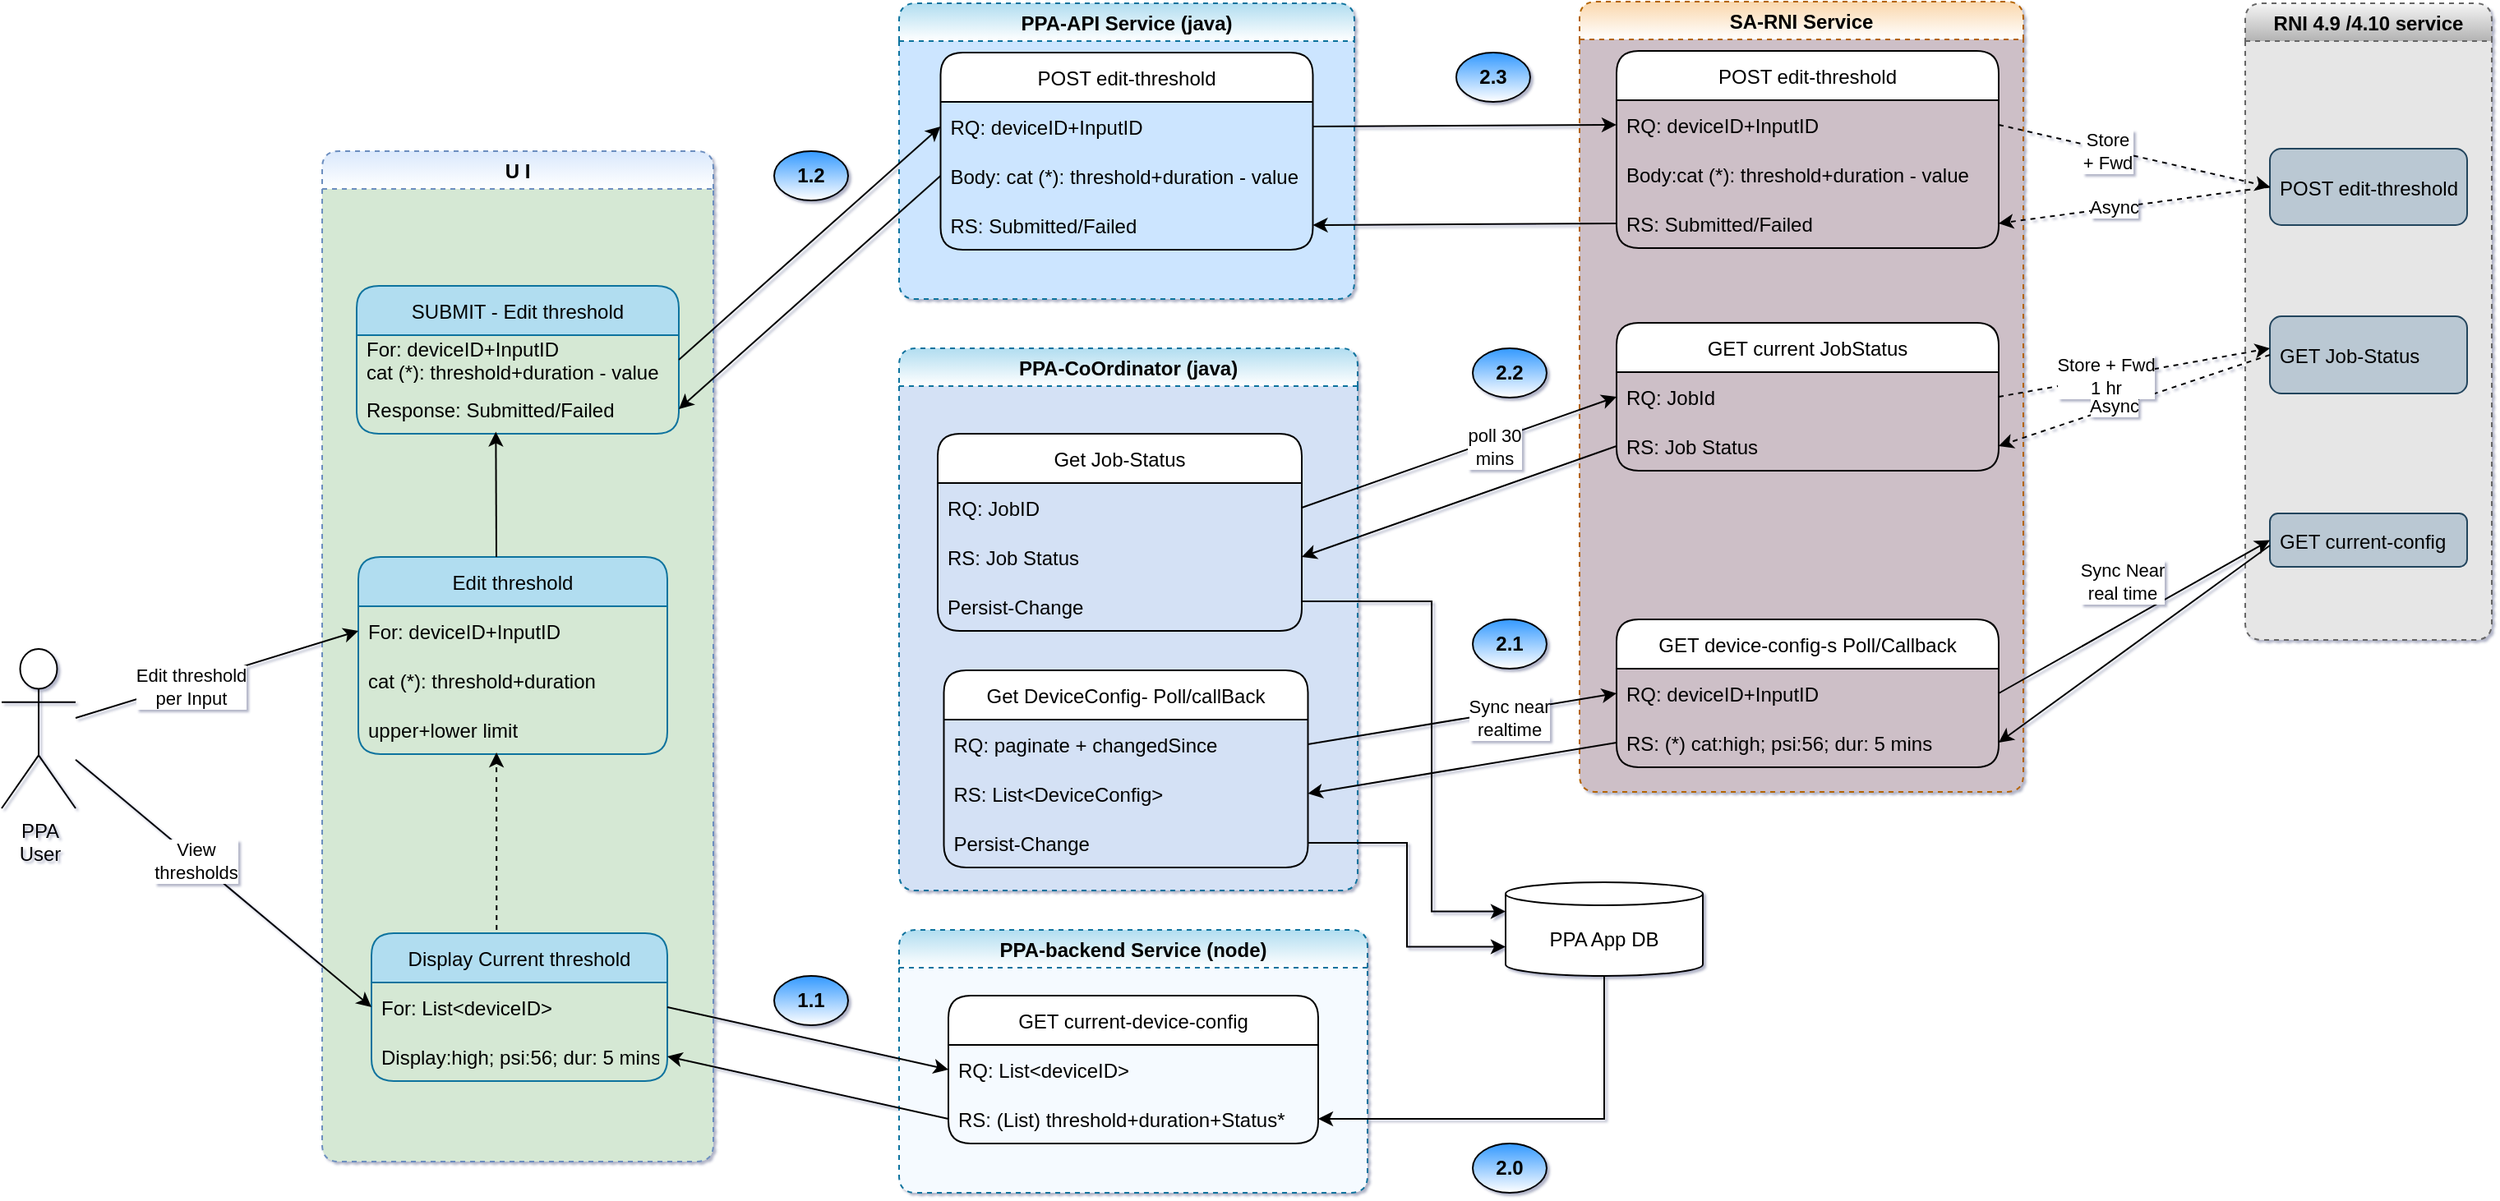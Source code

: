 <mxfile version="17.4.0" type="github">
  <diagram id="UW2Let9FedXbePVIwO7e" name="Page-1">
    <mxGraphModel dx="2307" dy="1293" grid="1" gridSize="15" guides="1" tooltips="1" connect="1" arrows="1" fold="1" page="1" pageScale="1" pageWidth="850" pageHeight="1100" math="0" shadow="1">
      <root>
        <mxCell id="0" />
        <mxCell id="1" parent="0" />
        <mxCell id="GJOkn2DgcXXOF6PlL42Y-4" value="RNI 4.9 /4.10 service" style="swimlane;rounded=1;dashed=1;fillColor=#f5f5f5;gradientColor=#b3b3b3;strokeColor=#666666;swimlaneFillColor=#E6E6E6;" parent="1" vertex="1">
          <mxGeometry x="1395" y="60" width="150" height="387.5" as="geometry" />
        </mxCell>
        <mxCell id="GJOkn2DgcXXOF6PlL42Y-71" value="POST edit-threshold" style="text;strokeColor=#23445d;fillColor=#bac8d3;align=left;verticalAlign=middle;spacingLeft=4;spacingRight=4;overflow=hidden;points=[[0,0.5],[1,0.5]];portConstraint=eastwest;rotatable=0;rounded=1;" parent="GJOkn2DgcXXOF6PlL42Y-4" vertex="1">
          <mxGeometry x="15" y="88.5" width="120" height="46.5" as="geometry" />
        </mxCell>
        <mxCell id="GJOkn2DgcXXOF6PlL42Y-3" value="SA-RNI Service" style="swimlane;rounded=1;dashed=1;fillColor=#fad7ac;strokeColor=#b46504;swimlaneFillColor=#CDBFC7;gradientColor=#ffffff;" parent="1" vertex="1">
          <mxGeometry x="990" y="59" width="270" height="481" as="geometry" />
        </mxCell>
        <mxCell id="GJOkn2DgcXXOF6PlL42Y-16" value="GET device-config-s Poll/Callback" style="swimlane;fontStyle=0;childLayout=stackLayout;horizontal=1;startSize=30;horizontalStack=0;resizeParent=1;resizeParentMax=0;resizeLast=0;collapsible=1;marginBottom=0;rounded=1;" parent="GJOkn2DgcXXOF6PlL42Y-3" vertex="1">
          <mxGeometry x="22.5" y="376" width="232.5" height="90" as="geometry" />
        </mxCell>
        <mxCell id="GJOkn2DgcXXOF6PlL42Y-17" value="RQ: deviceID+InputID" style="text;strokeColor=none;fillColor=none;align=left;verticalAlign=middle;spacingLeft=4;spacingRight=4;overflow=hidden;points=[[0,0.5],[1,0.5]];portConstraint=eastwest;rotatable=0;rounded=1;" parent="GJOkn2DgcXXOF6PlL42Y-16" vertex="1">
          <mxGeometry y="30" width="232.5" height="30" as="geometry" />
        </mxCell>
        <mxCell id="GJOkn2DgcXXOF6PlL42Y-18" value="RS: (*) cat:high; psi:56; dur: 5 mins" style="text;strokeColor=none;fillColor=none;align=left;verticalAlign=middle;spacingLeft=4;spacingRight=4;overflow=hidden;points=[[0,0.5],[1,0.5]];portConstraint=eastwest;rotatable=0;rounded=1;" parent="GJOkn2DgcXXOF6PlL42Y-16" vertex="1">
          <mxGeometry y="60" width="232.5" height="30" as="geometry" />
        </mxCell>
        <mxCell id="GJOkn2DgcXXOF6PlL42Y-19" value="GET current-config" style="text;strokeColor=#23445d;fillColor=#bac8d3;align=left;verticalAlign=middle;spacingLeft=4;spacingRight=4;overflow=hidden;points=[[0,0.5],[1,0.5]];portConstraint=eastwest;rotatable=0;rounded=1;" parent="GJOkn2DgcXXOF6PlL42Y-3" vertex="1">
          <mxGeometry x="420" y="311.5" width="120" height="32.5" as="geometry" />
        </mxCell>
        <mxCell id="GJOkn2DgcXXOF6PlL42Y-67" value="POST edit-threshold" style="swimlane;fontStyle=0;childLayout=stackLayout;horizontal=1;startSize=30;horizontalStack=0;resizeParent=1;resizeParentMax=0;resizeLast=0;collapsible=1;marginBottom=0;rounded=1;" parent="GJOkn2DgcXXOF6PlL42Y-3" vertex="1">
          <mxGeometry x="22.5" y="29.96" width="232.5" height="120" as="geometry" />
        </mxCell>
        <mxCell id="GJOkn2DgcXXOF6PlL42Y-68" value="RQ: deviceID+InputID" style="text;strokeColor=none;fillColor=none;align=left;verticalAlign=middle;spacingLeft=4;spacingRight=4;overflow=hidden;points=[[0,0.5],[1,0.5]];portConstraint=eastwest;rotatable=0;rounded=1;" parent="GJOkn2DgcXXOF6PlL42Y-67" vertex="1">
          <mxGeometry y="30" width="232.5" height="30" as="geometry" />
        </mxCell>
        <mxCell id="GJOkn2DgcXXOF6PlL42Y-69" value="Body:cat (*): threshold+duration - value" style="text;strokeColor=none;fillColor=none;align=left;verticalAlign=middle;spacingLeft=4;spacingRight=4;overflow=hidden;points=[[0,0.5],[1,0.5]];portConstraint=eastwest;rotatable=0;rounded=1;" parent="GJOkn2DgcXXOF6PlL42Y-67" vertex="1">
          <mxGeometry y="60" width="232.5" height="30" as="geometry" />
        </mxCell>
        <mxCell id="GJOkn2DgcXXOF6PlL42Y-70" value="RS: Submitted/Failed" style="text;strokeColor=none;fillColor=none;align=left;verticalAlign=middle;spacingLeft=4;spacingRight=4;overflow=hidden;points=[[0,0.5],[1,0.5]];portConstraint=eastwest;rotatable=0;rounded=1;" parent="GJOkn2DgcXXOF6PlL42Y-67" vertex="1">
          <mxGeometry y="90" width="232.5" height="30" as="geometry" />
        </mxCell>
        <mxCell id="GJOkn2DgcXXOF6PlL42Y-47" value="GET Job-Status" style="text;strokeColor=#23445d;fillColor=#bac8d3;align=left;verticalAlign=middle;spacingLeft=4;spacingRight=4;overflow=hidden;points=[[0,0.5],[1,0.5]];portConstraint=eastwest;rotatable=0;rounded=1;" parent="GJOkn2DgcXXOF6PlL42Y-3" vertex="1">
          <mxGeometry x="420" y="191.5" width="120" height="47" as="geometry" />
        </mxCell>
        <mxCell id="GJOkn2DgcXXOF6PlL42Y-41" value="GET current JobStatus" style="swimlane;fontStyle=0;childLayout=stackLayout;horizontal=1;startSize=30;horizontalStack=0;resizeParent=1;resizeParentMax=0;resizeLast=0;collapsible=1;marginBottom=0;rounded=1;" parent="GJOkn2DgcXXOF6PlL42Y-3" vertex="1">
          <mxGeometry x="22.5" y="195.5" width="232.5" height="90" as="geometry" />
        </mxCell>
        <mxCell id="GJOkn2DgcXXOF6PlL42Y-42" value="RQ: JobId" style="text;strokeColor=none;fillColor=none;align=left;verticalAlign=middle;spacingLeft=4;spacingRight=4;overflow=hidden;points=[[0,0.5],[1,0.5]];portConstraint=eastwest;rotatable=0;rounded=1;" parent="GJOkn2DgcXXOF6PlL42Y-41" vertex="1">
          <mxGeometry y="30" width="232.5" height="30" as="geometry" />
        </mxCell>
        <mxCell id="GJOkn2DgcXXOF6PlL42Y-43" value="RS: Job Status" style="text;strokeColor=none;fillColor=none;align=left;verticalAlign=middle;spacingLeft=4;spacingRight=4;overflow=hidden;points=[[0,0.5],[1,0.5]];portConstraint=eastwest;rotatable=0;rounded=1;" parent="GJOkn2DgcXXOF6PlL42Y-41" vertex="1">
          <mxGeometry y="60" width="232.5" height="30" as="geometry" />
        </mxCell>
        <mxCell id="E4ttcaTwwPtTvKQK7SmM-26" value="" style="endArrow=classic;html=1;rounded=0;dashed=1;entryX=1;entryY=0.5;entryDx=0;entryDy=0;exitX=0;exitY=0.5;exitDx=0;exitDy=0;" edge="1" parent="GJOkn2DgcXXOF6PlL42Y-3" source="GJOkn2DgcXXOF6PlL42Y-47" target="GJOkn2DgcXXOF6PlL42Y-43">
          <mxGeometry width="50" height="50" relative="1" as="geometry">
            <mxPoint x="395" y="230.14" as="sourcePoint" />
            <mxPoint x="271" y="250.85" as="targetPoint" />
          </mxGeometry>
        </mxCell>
        <mxCell id="E4ttcaTwwPtTvKQK7SmM-27" value="Async" style="edgeLabel;html=1;align=center;verticalAlign=middle;resizable=0;points=[];" vertex="1" connectable="0" parent="E4ttcaTwwPtTvKQK7SmM-26">
          <mxGeometry x="0.15" y="-1" relative="1" as="geometry">
            <mxPoint as="offset" />
          </mxGeometry>
        </mxCell>
        <mxCell id="E4ttcaTwwPtTvKQK7SmM-29" value="" style="endArrow=classic;html=1;rounded=0;entryX=0;entryY=0.5;entryDx=0;entryDy=0;exitX=1;exitY=0.5;exitDx=0;exitDy=0;" edge="1" parent="GJOkn2DgcXXOF6PlL42Y-3" source="GJOkn2DgcXXOF6PlL42Y-17" target="GJOkn2DgcXXOF6PlL42Y-19">
          <mxGeometry width="50" height="50" relative="1" as="geometry">
            <mxPoint x="-154" y="323" as="sourcePoint" />
            <mxPoint x="37.5" y="225" as="targetPoint" />
          </mxGeometry>
        </mxCell>
        <mxCell id="E4ttcaTwwPtTvKQK7SmM-30" value="Sync Near &lt;br&gt;real time" style="edgeLabel;html=1;align=center;verticalAlign=middle;resizable=0;points=[];" vertex="1" connectable="0" parent="E4ttcaTwwPtTvKQK7SmM-29">
          <mxGeometry x="0.019" relative="1" as="geometry">
            <mxPoint x="-9" y="-21" as="offset" />
          </mxGeometry>
        </mxCell>
        <mxCell id="NkGoriXdBeGFRCCLlbzc-29" value="PPA-backend Service (node)" style="swimlane;rounded=1;dashed=1;fillColor=#b1ddf0;strokeColor=#10739e;swimlaneFillColor=#F5FAFF;gradientColor=#ffffff;" parent="1" vertex="1">
          <mxGeometry x="576" y="624" width="285" height="160" as="geometry" />
        </mxCell>
        <mxCell id="NkGoriXdBeGFRCCLlbzc-30" value="GET current-device-config" style="swimlane;fontStyle=0;childLayout=stackLayout;horizontal=1;startSize=30;horizontalStack=0;resizeParent=1;resizeParentMax=0;resizeLast=0;collapsible=1;marginBottom=0;rounded=1;" parent="NkGoriXdBeGFRCCLlbzc-29" vertex="1">
          <mxGeometry x="30" y="40" width="225" height="90" as="geometry" />
        </mxCell>
        <mxCell id="NkGoriXdBeGFRCCLlbzc-31" value="RQ: List&lt;deviceID&gt;" style="text;strokeColor=none;fillColor=none;align=left;verticalAlign=middle;spacingLeft=4;spacingRight=4;overflow=hidden;points=[[0,0.5],[1,0.5]];portConstraint=eastwest;rotatable=0;rounded=1;" parent="NkGoriXdBeGFRCCLlbzc-30" vertex="1">
          <mxGeometry y="30" width="225" height="30" as="geometry" />
        </mxCell>
        <mxCell id="NkGoriXdBeGFRCCLlbzc-32" value="RS: (List) threshold+duration+Status*" style="text;strokeColor=none;fillColor=none;align=left;verticalAlign=middle;spacingLeft=4;spacingRight=4;overflow=hidden;points=[[0,0.5],[1,0.5]];portConstraint=eastwest;rotatable=0;rounded=1;" parent="NkGoriXdBeGFRCCLlbzc-30" vertex="1">
          <mxGeometry y="60" width="225" height="30" as="geometry" />
        </mxCell>
        <mxCell id="GJOkn2DgcXXOF6PlL42Y-2" value="PPA-API Service (java)" style="swimlane;rounded=1;dashed=1;fillColor=#b1ddf0;strokeColor=#10739e;swimlaneFillColor=#CCE5FF;gradientColor=#ffffff;" parent="1" vertex="1">
          <mxGeometry x="576" y="60" width="277" height="180" as="geometry" />
        </mxCell>
        <mxCell id="GJOkn2DgcXXOF6PlL42Y-61" value="POST edit-threshold" style="swimlane;fontStyle=0;childLayout=stackLayout;horizontal=1;startSize=30;horizontalStack=0;resizeParent=1;resizeParentMax=0;resizeLast=0;collapsible=1;marginBottom=0;rounded=1;" parent="GJOkn2DgcXXOF6PlL42Y-2" vertex="1">
          <mxGeometry x="25.25" y="30.0" width="226.5" height="120" as="geometry" />
        </mxCell>
        <mxCell id="GJOkn2DgcXXOF6PlL42Y-62" value="RQ: deviceID+InputID" style="text;strokeColor=none;fillColor=none;align=left;verticalAlign=middle;spacingLeft=4;spacingRight=4;overflow=hidden;points=[[0,0.5],[1,0.5]];portConstraint=eastwest;rotatable=0;rounded=1;" parent="GJOkn2DgcXXOF6PlL42Y-61" vertex="1">
          <mxGeometry y="30" width="226.5" height="30" as="geometry" />
        </mxCell>
        <mxCell id="GJOkn2DgcXXOF6PlL42Y-63" value="Body: cat (*): threshold+duration - value" style="text;strokeColor=none;fillColor=none;align=left;verticalAlign=middle;spacingLeft=4;spacingRight=4;overflow=hidden;points=[[0,0.5],[1,0.5]];portConstraint=eastwest;rotatable=0;rounded=1;" parent="GJOkn2DgcXXOF6PlL42Y-61" vertex="1">
          <mxGeometry y="60" width="226.5" height="30" as="geometry" />
        </mxCell>
        <mxCell id="GJOkn2DgcXXOF6PlL42Y-66" value="RS: Submitted/Failed" style="text;strokeColor=none;fillColor=none;align=left;verticalAlign=middle;spacingLeft=4;spacingRight=4;overflow=hidden;points=[[0,0.5],[1,0.5]];portConstraint=eastwest;rotatable=0;rounded=1;" parent="GJOkn2DgcXXOF6PlL42Y-61" vertex="1">
          <mxGeometry y="90" width="226.5" height="30" as="geometry" />
        </mxCell>
        <mxCell id="NkGoriXdBeGFRCCLlbzc-5" value="PPA-CoOrdinator (java)" style="swimlane;rounded=1;dashed=1;fillColor=#b1ddf0;strokeColor=#10739e;swimlaneFillColor=#D4E1F5;gradientColor=#ffffff;" parent="1" vertex="1">
          <mxGeometry x="576" y="270" width="279" height="330" as="geometry" />
        </mxCell>
        <mxCell id="GJOkn2DgcXXOF6PlL42Y-6" value="Get Job-Status" style="swimlane;fontStyle=0;childLayout=stackLayout;horizontal=1;startSize=30;horizontalStack=0;resizeParent=1;resizeParentMax=0;resizeLast=0;collapsible=1;marginBottom=0;rounded=1;" parent="NkGoriXdBeGFRCCLlbzc-5" vertex="1">
          <mxGeometry x="23.5" y="52" width="221.5" height="120" as="geometry" />
        </mxCell>
        <mxCell id="GJOkn2DgcXXOF6PlL42Y-7" value="RQ: JobID" style="text;strokeColor=none;fillColor=none;align=left;verticalAlign=middle;spacingLeft=4;spacingRight=4;overflow=hidden;points=[[0,0.5],[1,0.5]];portConstraint=eastwest;rotatable=0;rounded=1;" parent="GJOkn2DgcXXOF6PlL42Y-6" vertex="1">
          <mxGeometry y="30" width="221.5" height="30" as="geometry" />
        </mxCell>
        <mxCell id="GJOkn2DgcXXOF6PlL42Y-8" value="RS: Job Status" style="text;strokeColor=none;fillColor=none;align=left;verticalAlign=middle;spacingLeft=4;spacingRight=4;overflow=hidden;points=[[0,0.5],[1,0.5]];portConstraint=eastwest;rotatable=0;rounded=1;" parent="GJOkn2DgcXXOF6PlL42Y-6" vertex="1">
          <mxGeometry y="60" width="221.5" height="30" as="geometry" />
        </mxCell>
        <mxCell id="NkGoriXdBeGFRCCLlbzc-47" value="Persist-Change" style="text;strokeColor=none;fillColor=none;align=left;verticalAlign=middle;spacingLeft=4;spacingRight=4;overflow=hidden;points=[[0,0.5],[1,0.5]];portConstraint=eastwest;rotatable=0;rounded=1;" parent="GJOkn2DgcXXOF6PlL42Y-6" vertex="1">
          <mxGeometry y="90" width="221.5" height="30" as="geometry" />
        </mxCell>
        <mxCell id="E4ttcaTwwPtTvKQK7SmM-1" value="Get DeviceConfig- Poll/callBack" style="swimlane;fontStyle=0;childLayout=stackLayout;horizontal=1;startSize=30;horizontalStack=0;resizeParent=1;resizeParentMax=0;resizeLast=0;collapsible=1;marginBottom=0;rounded=1;" vertex="1" parent="NkGoriXdBeGFRCCLlbzc-5">
          <mxGeometry x="27.25" y="196" width="221.5" height="120" as="geometry" />
        </mxCell>
        <mxCell id="E4ttcaTwwPtTvKQK7SmM-2" value="RQ: paginate + changedSince" style="text;strokeColor=none;fillColor=none;align=left;verticalAlign=middle;spacingLeft=4;spacingRight=4;overflow=hidden;points=[[0,0.5],[1,0.5]];portConstraint=eastwest;rotatable=0;rounded=1;" vertex="1" parent="E4ttcaTwwPtTvKQK7SmM-1">
          <mxGeometry y="30" width="221.5" height="30" as="geometry" />
        </mxCell>
        <mxCell id="E4ttcaTwwPtTvKQK7SmM-3" value="RS: List&lt;DeviceConfig&gt;" style="text;strokeColor=none;fillColor=none;align=left;verticalAlign=middle;spacingLeft=4;spacingRight=4;overflow=hidden;points=[[0,0.5],[1,0.5]];portConstraint=eastwest;rotatable=0;rounded=1;" vertex="1" parent="E4ttcaTwwPtTvKQK7SmM-1">
          <mxGeometry y="60" width="221.5" height="30" as="geometry" />
        </mxCell>
        <mxCell id="E4ttcaTwwPtTvKQK7SmM-4" value="Persist-Change" style="text;strokeColor=none;fillColor=none;align=left;verticalAlign=middle;spacingLeft=4;spacingRight=4;overflow=hidden;points=[[0,0.5],[1,0.5]];portConstraint=eastwest;rotatable=0;rounded=1;" vertex="1" parent="E4ttcaTwwPtTvKQK7SmM-1">
          <mxGeometry y="90" width="221.5" height="30" as="geometry" />
        </mxCell>
        <mxCell id="GJOkn2DgcXXOF6PlL42Y-1" value="U I" style="swimlane;rounded=1;dashed=1;fillColor=#dae8fc;strokeColor=#6c8ebf;gradientColor=#ffffff;swimlaneFillColor=#D5E8D4;" parent="1" vertex="1">
          <mxGeometry x="225" y="150" width="238" height="615" as="geometry" />
        </mxCell>
        <mxCell id="GJOkn2DgcXXOF6PlL42Y-30" value="Edit threshold" style="swimlane;fontStyle=0;childLayout=stackLayout;horizontal=1;startSize=30;horizontalStack=0;resizeParent=1;resizeParentMax=0;resizeLast=0;collapsible=1;marginBottom=0;rounded=1;labelBackgroundColor=none;fillColor=#b1ddf0;strokeColor=#10739e;" parent="GJOkn2DgcXXOF6PlL42Y-1" vertex="1">
          <mxGeometry x="22" y="247" width="188" height="120" as="geometry" />
        </mxCell>
        <mxCell id="GJOkn2DgcXXOF6PlL42Y-31" value="For: deviceID+InputID" style="text;strokeColor=none;fillColor=none;align=left;verticalAlign=middle;spacingLeft=4;spacingRight=4;overflow=hidden;points=[[0,0.5],[1,0.5]];portConstraint=eastwest;rotatable=0;rounded=1;" parent="GJOkn2DgcXXOF6PlL42Y-30" vertex="1">
          <mxGeometry y="30" width="188" height="30" as="geometry" />
        </mxCell>
        <mxCell id="GJOkn2DgcXXOF6PlL42Y-32" value="cat (*): threshold+duration " style="text;strokeColor=none;fillColor=none;align=left;verticalAlign=middle;spacingLeft=4;spacingRight=4;overflow=hidden;points=[[0,0.5],[1,0.5]];portConstraint=eastwest;rotatable=0;rounded=1;" parent="GJOkn2DgcXXOF6PlL42Y-30" vertex="1">
          <mxGeometry y="60" width="188" height="30" as="geometry" />
        </mxCell>
        <mxCell id="aSXss6iqSQP3orXnk--K-1" value="upper+lower limit" style="text;strokeColor=none;fillColor=none;align=left;verticalAlign=middle;spacingLeft=4;spacingRight=4;overflow=hidden;points=[[0,0.5],[1,0.5]];portConstraint=eastwest;rotatable=0;rounded=1;" parent="GJOkn2DgcXXOF6PlL42Y-30" vertex="1">
          <mxGeometry y="90" width="188" height="30" as="geometry" />
        </mxCell>
        <mxCell id="GJOkn2DgcXXOF6PlL42Y-54" value="SUBMIT - Edit threshold" style="swimlane;fontStyle=0;childLayout=stackLayout;horizontal=1;startSize=30;horizontalStack=0;resizeParent=1;resizeParentMax=0;resizeLast=0;collapsible=1;marginBottom=0;rounded=1;labelBackgroundColor=none;fillColor=#b1ddf0;strokeColor=#10739e;" parent="GJOkn2DgcXXOF6PlL42Y-1" vertex="1">
          <mxGeometry x="21" y="82" width="196" height="90" as="geometry" />
        </mxCell>
        <mxCell id="GJOkn2DgcXXOF6PlL42Y-55" value="For: deviceID+InputID&#xa;cat (*): threshold+duration - value" style="text;strokeColor=none;fillColor=none;align=left;verticalAlign=middle;spacingLeft=4;spacingRight=4;overflow=hidden;points=[[0,0.5],[1,0.5]];portConstraint=eastwest;rotatable=0;rounded=1;" parent="GJOkn2DgcXXOF6PlL42Y-54" vertex="1">
          <mxGeometry y="30" width="196" height="30" as="geometry" />
        </mxCell>
        <mxCell id="GJOkn2DgcXXOF6PlL42Y-56" value="Response: Submitted/Failed" style="text;strokeColor=none;fillColor=none;align=left;verticalAlign=middle;spacingLeft=4;spacingRight=4;overflow=hidden;points=[[0,0.5],[1,0.5]];portConstraint=eastwest;rotatable=0;rounded=1;" parent="GJOkn2DgcXXOF6PlL42Y-54" vertex="1">
          <mxGeometry y="60" width="196" height="30" as="geometry" />
        </mxCell>
        <mxCell id="GJOkn2DgcXXOF6PlL42Y-58" value="" style="endArrow=classic;html=1;rounded=0;entryX=0.483;entryY=0.96;entryDx=0;entryDy=0;entryPerimeter=0;exitX=0.5;exitY=0;exitDx=0;exitDy=0;" parent="GJOkn2DgcXXOF6PlL42Y-1" edge="1">
          <mxGeometry width="50" height="50" relative="1" as="geometry">
            <mxPoint x="106" y="247" as="sourcePoint" />
            <mxPoint x="105.668" y="170.8" as="targetPoint" />
          </mxGeometry>
        </mxCell>
        <mxCell id="E4ttcaTwwPtTvKQK7SmM-6" value="" style="endArrow=classic;html=1;rounded=0;exitX=0.423;exitY=-0.022;exitDx=0;exitDy=0;exitPerimeter=0;dashed=1;entryX=0.447;entryY=0.967;entryDx=0;entryDy=0;entryPerimeter=0;" edge="1" parent="GJOkn2DgcXXOF6PlL42Y-1" source="GJOkn2DgcXXOF6PlL42Y-12" target="aSXss6iqSQP3orXnk--K-1">
          <mxGeometry width="50" height="50" relative="1" as="geometry">
            <mxPoint x="120" y="322" as="sourcePoint" />
            <mxPoint x="105" y="247" as="targetPoint" />
          </mxGeometry>
        </mxCell>
        <mxCell id="GJOkn2DgcXXOF6PlL42Y-12" value="Display Current threshold" style="swimlane;fontStyle=0;childLayout=stackLayout;horizontal=1;startSize=30;horizontalStack=0;resizeParent=1;resizeParentMax=0;resizeLast=0;collapsible=1;marginBottom=0;rounded=1;labelBackgroundColor=none;fillColor=#b1ddf0;strokeColor=#10739e;" parent="GJOkn2DgcXXOF6PlL42Y-1" vertex="1">
          <mxGeometry x="30" y="476" width="180" height="90" as="geometry" />
        </mxCell>
        <mxCell id="GJOkn2DgcXXOF6PlL42Y-13" value="For: List&lt;deviceID&gt;" style="text;strokeColor=none;fillColor=none;align=left;verticalAlign=middle;spacingLeft=4;spacingRight=4;overflow=hidden;points=[[0,0.5],[1,0.5]];portConstraint=eastwest;rotatable=0;rounded=1;" parent="GJOkn2DgcXXOF6PlL42Y-12" vertex="1">
          <mxGeometry y="30" width="180" height="30" as="geometry" />
        </mxCell>
        <mxCell id="GJOkn2DgcXXOF6PlL42Y-14" value="Display:high; psi:56; dur: 5 mins" style="text;strokeColor=none;fillColor=none;align=left;verticalAlign=middle;spacingLeft=4;spacingRight=4;overflow=hidden;points=[[0,0.5],[1,0.5]];portConstraint=eastwest;rotatable=0;rounded=1;" parent="GJOkn2DgcXXOF6PlL42Y-12" vertex="1">
          <mxGeometry y="60" width="180" height="30" as="geometry" />
        </mxCell>
        <mxCell id="GJOkn2DgcXXOF6PlL42Y-5" value="PPA &lt;br&gt;User" style="shape=umlActor;verticalLabelPosition=bottom;verticalAlign=top;html=1;outlineConnect=0;rounded=1;" parent="1" vertex="1">
          <mxGeometry x="30" y="453" width="45" height="97" as="geometry" />
        </mxCell>
        <mxCell id="GJOkn2DgcXXOF6PlL42Y-109" value="" style="endArrow=classic;html=1;rounded=0;entryX=1;entryY=0.5;entryDx=0;entryDy=0;exitX=0;exitY=0.5;exitDx=0;exitDy=0;" parent="1" source="GJOkn2DgcXXOF6PlL42Y-63" target="GJOkn2DgcXXOF6PlL42Y-56" edge="1">
          <mxGeometry width="50" height="50" relative="1" as="geometry">
            <mxPoint x="551" y="338.91" as="sourcePoint" />
            <mxPoint x="445" y="281.91" as="targetPoint" />
          </mxGeometry>
        </mxCell>
        <mxCell id="GJOkn2DgcXXOF6PlL42Y-108" value="" style="endArrow=classic;html=1;rounded=0;entryX=0;entryY=0.5;entryDx=0;entryDy=0;exitX=1;exitY=0.5;exitDx=0;exitDy=0;" parent="1" source="GJOkn2DgcXXOF6PlL42Y-55" target="GJOkn2DgcXXOF6PlL42Y-62" edge="1">
          <mxGeometry width="50" height="50" relative="1" as="geometry">
            <mxPoint x="445" y="251.91" as="sourcePoint" />
            <mxPoint x="551" y="308.91" as="targetPoint" />
          </mxGeometry>
        </mxCell>
        <mxCell id="NkGoriXdBeGFRCCLlbzc-1" value="View &lt;br&gt;thresholds" style="endArrow=classic;html=1;rounded=0;entryX=0;entryY=0.5;entryDx=0;entryDy=0;" parent="1" source="GJOkn2DgcXXOF6PlL42Y-5" target="GJOkn2DgcXXOF6PlL42Y-13" edge="1">
          <mxGeometry x="-0.187" y="-1" width="50" height="50" relative="1" as="geometry">
            <mxPoint x="135" y="525" as="sourcePoint" />
            <mxPoint x="225" y="435" as="targetPoint" />
            <mxPoint as="offset" />
          </mxGeometry>
        </mxCell>
        <mxCell id="TNVdTlEFQuvaBfnlJwtW-5" value="&lt;b&gt;1.2&lt;/b&gt;" style="ellipse;whiteSpace=wrap;html=1;gradientColor=#ffffff;fillColor=#3399FF;" parent="1" vertex="1">
          <mxGeometry x="500" y="150" width="45" height="30" as="geometry" />
        </mxCell>
        <mxCell id="NkGoriXdBeGFRCCLlbzc-13" value="&lt;b&gt;1.1&lt;/b&gt;" style="ellipse;whiteSpace=wrap;html=1;gradientColor=#ffffff;fillColor=#3399FF;" parent="1" vertex="1">
          <mxGeometry x="500" y="652" width="45" height="30" as="geometry" />
        </mxCell>
        <mxCell id="NkGoriXdBeGFRCCLlbzc-46" style="edgeStyle=orthogonalEdgeStyle;rounded=0;orthogonalLoop=1;jettySize=auto;html=1;exitX=0.5;exitY=1;exitDx=0;exitDy=0;exitPerimeter=0;entryX=1;entryY=0.5;entryDx=0;entryDy=0;" parent="1" source="NkGoriXdBeGFRCCLlbzc-15" target="NkGoriXdBeGFRCCLlbzc-32" edge="1">
          <mxGeometry relative="1" as="geometry">
            <mxPoint x="883" y="510" as="targetPoint" />
            <mxPoint x="907" y="633" as="sourcePoint" />
            <Array as="points">
              <mxPoint x="1005" y="739" />
            </Array>
          </mxGeometry>
        </mxCell>
        <mxCell id="NkGoriXdBeGFRCCLlbzc-15" value="PPA App DB" style="shape=cylinder3;whiteSpace=wrap;html=1;boundedLbl=1;backgroundOutline=1;size=7;" parent="1" vertex="1">
          <mxGeometry x="945" y="595" width="120" height="57" as="geometry" />
        </mxCell>
        <mxCell id="NkGoriXdBeGFRCCLlbzc-27" value="&lt;b&gt;2.1&lt;/b&gt;" style="ellipse;whiteSpace=wrap;html=1;gradientColor=#ffffff;fillColor=#3399FF;" parent="1" vertex="1">
          <mxGeometry x="925" y="435" width="45" height="30" as="geometry" />
        </mxCell>
        <mxCell id="NkGoriXdBeGFRCCLlbzc-28" value="&lt;b&gt;2.2&lt;/b&gt;" style="ellipse;whiteSpace=wrap;html=1;gradientColor=#ffffff;fillColor=#3399FF;" parent="1" vertex="1">
          <mxGeometry x="925" y="270" width="45" height="30" as="geometry" />
        </mxCell>
        <mxCell id="NkGoriXdBeGFRCCLlbzc-37" value="" style="endArrow=classic;html=1;rounded=0;entryX=0;entryY=0.5;entryDx=0;entryDy=0;exitX=1;exitY=0.5;exitDx=0;exitDy=0;" parent="1" source="GJOkn2DgcXXOF6PlL42Y-13" target="NkGoriXdBeGFRCCLlbzc-31" edge="1">
          <mxGeometry width="50" height="50" relative="1" as="geometry">
            <mxPoint x="414.5" y="498.91" as="sourcePoint" />
            <mxPoint x="539" y="465" as="targetPoint" />
          </mxGeometry>
        </mxCell>
        <mxCell id="NkGoriXdBeGFRCCLlbzc-39" value="" style="endArrow=classic;html=1;rounded=0;entryX=1;entryY=0.5;entryDx=0;entryDy=0;exitX=0;exitY=0.5;exitDx=0;exitDy=0;" parent="1" source="NkGoriXdBeGFRCCLlbzc-32" target="GJOkn2DgcXXOF6PlL42Y-14" edge="1">
          <mxGeometry width="50" height="50" relative="1" as="geometry">
            <mxPoint x="562.5" y="510" as="sourcePoint" />
            <mxPoint x="438" y="543.91" as="targetPoint" />
          </mxGeometry>
        </mxCell>
        <mxCell id="GJOkn2DgcXXOF6PlL42Y-27" value="Edit threshold&lt;br&gt;per Input" style="endArrow=classic;html=1;rounded=0;entryX=0;entryY=0.5;entryDx=0;entryDy=0;" parent="1" target="GJOkn2DgcXXOF6PlL42Y-31" edge="1">
          <mxGeometry x="-0.193" y="-2" width="50" height="50" relative="1" as="geometry">
            <mxPoint x="75" y="495" as="sourcePoint" />
            <mxPoint x="179" y="130" as="targetPoint" />
            <Array as="points" />
            <mxPoint as="offset" />
          </mxGeometry>
        </mxCell>
        <mxCell id="GJOkn2DgcXXOF6PlL42Y-118" value="" style="endArrow=classic;html=1;rounded=0;entryX=0;entryY=0.5;entryDx=0;entryDy=0;exitX=1;exitY=0.5;exitDx=0;exitDy=0;" parent="1" source="GJOkn2DgcXXOF6PlL42Y-62" target="GJOkn2DgcXXOF6PlL42Y-68" edge="1">
          <mxGeometry width="50" height="50" relative="1" as="geometry">
            <mxPoint x="914.5" y="165.05" as="sourcePoint" />
            <mxPoint x="1057" y="184.46" as="targetPoint" />
          </mxGeometry>
        </mxCell>
        <mxCell id="GJOkn2DgcXXOF6PlL42Y-119" value="" style="endArrow=classic;html=1;rounded=0;entryX=1;entryY=0.5;entryDx=0;entryDy=0;exitX=0;exitY=0.5;exitDx=0;exitDy=0;" parent="1" source="GJOkn2DgcXXOF6PlL42Y-70" target="GJOkn2DgcXXOF6PlL42Y-66" edge="1">
          <mxGeometry width="50" height="50" relative="1" as="geometry">
            <mxPoint x="1057" y="214.46" as="sourcePoint" />
            <mxPoint x="914.5" y="195.05" as="targetPoint" />
          </mxGeometry>
        </mxCell>
        <mxCell id="E4ttcaTwwPtTvKQK7SmM-8" value="" style="endArrow=classic;html=1;rounded=0;entryX=0;entryY=0.5;entryDx=0;entryDy=0;exitX=1;exitY=0.5;exitDx=0;exitDy=0;" edge="1" parent="1" source="GJOkn2DgcXXOF6PlL42Y-7" target="GJOkn2DgcXXOF6PlL42Y-42">
          <mxGeometry width="50" height="50" relative="1" as="geometry">
            <mxPoint x="825" y="360" as="sourcePoint" />
            <mxPoint x="1188.75" y="360" as="targetPoint" />
          </mxGeometry>
        </mxCell>
        <mxCell id="E4ttcaTwwPtTvKQK7SmM-16" value="poll 30 &lt;br&gt;mins" style="edgeLabel;html=1;align=center;verticalAlign=middle;resizable=0;points=[];" vertex="1" connectable="0" parent="E4ttcaTwwPtTvKQK7SmM-8">
          <mxGeometry x="0.019" relative="1" as="geometry">
            <mxPoint x="19" y="-3" as="offset" />
          </mxGeometry>
        </mxCell>
        <mxCell id="E4ttcaTwwPtTvKQK7SmM-10" value="" style="endArrow=classic;html=1;rounded=0;entryX=0;entryY=0.5;entryDx=0;entryDy=0;exitX=1;exitY=0.5;exitDx=0;exitDy=0;" edge="1" parent="1" source="E4ttcaTwwPtTvKQK7SmM-2" target="GJOkn2DgcXXOF6PlL42Y-17">
          <mxGeometry width="50" height="50" relative="1" as="geometry">
            <mxPoint x="819.75" y="517" as="sourcePoint" />
            <mxPoint x="1190.25" y="420" as="targetPoint" />
          </mxGeometry>
        </mxCell>
        <mxCell id="E4ttcaTwwPtTvKQK7SmM-17" value="Sync near&lt;br&gt;realtime" style="edgeLabel;html=1;align=center;verticalAlign=middle;resizable=0;points=[];" vertex="1" connectable="0" parent="E4ttcaTwwPtTvKQK7SmM-10">
          <mxGeometry x="0.163" y="-1" relative="1" as="geometry">
            <mxPoint x="13" y="1" as="offset" />
          </mxGeometry>
        </mxCell>
        <mxCell id="E4ttcaTwwPtTvKQK7SmM-11" value="" style="endArrow=classic;html=1;rounded=0;entryX=1;entryY=0.5;entryDx=0;entryDy=0;exitX=0;exitY=0.5;exitDx=0;exitDy=0;" edge="1" parent="1" source="GJOkn2DgcXXOF6PlL42Y-18" target="E4ttcaTwwPtTvKQK7SmM-3">
          <mxGeometry width="50" height="50" relative="1" as="geometry">
            <mxPoint x="1190.25" y="465" as="sourcePoint" />
            <mxPoint x="819.75" y="562" as="targetPoint" />
          </mxGeometry>
        </mxCell>
        <mxCell id="E4ttcaTwwPtTvKQK7SmM-12" style="edgeStyle=orthogonalEdgeStyle;rounded=0;orthogonalLoop=1;jettySize=auto;html=1;exitX=1;exitY=0.5;exitDx=0;exitDy=0;entryX=0;entryY=0;entryDx=0;entryDy=39.25;entryPerimeter=0;" edge="1" parent="1" source="E4ttcaTwwPtTvKQK7SmM-4" target="NkGoriXdBeGFRCCLlbzc-15">
          <mxGeometry relative="1" as="geometry">
            <mxPoint x="846" y="754" as="targetPoint" />
            <mxPoint x="1020" y="667" as="sourcePoint" />
            <Array as="points">
              <mxPoint x="885" y="571" />
              <mxPoint x="885" y="634" />
            </Array>
          </mxGeometry>
        </mxCell>
        <mxCell id="E4ttcaTwwPtTvKQK7SmM-13" style="edgeStyle=orthogonalEdgeStyle;rounded=0;orthogonalLoop=1;jettySize=auto;html=1;exitX=1;exitY=0.5;exitDx=0;exitDy=0;entryX=0;entryY=0;entryDx=0;entryDy=17.75;entryPerimeter=0;" edge="1" parent="1" source="NkGoriXdBeGFRCCLlbzc-47" target="NkGoriXdBeGFRCCLlbzc-15">
          <mxGeometry relative="1" as="geometry">
            <mxPoint x="1035" y="585" as="targetPoint" />
            <mxPoint x="825" y="423.97" as="sourcePoint" />
            <Array as="points">
              <mxPoint x="821" y="424" />
              <mxPoint x="900" y="424" />
              <mxPoint x="900" y="613" />
            </Array>
          </mxGeometry>
        </mxCell>
        <mxCell id="E4ttcaTwwPtTvKQK7SmM-15" value="&lt;b&gt;2.0&lt;/b&gt;" style="ellipse;whiteSpace=wrap;html=1;gradientColor=#ffffff;fillColor=#3399FF;" vertex="1" parent="1">
          <mxGeometry x="925" y="754" width="45" height="30" as="geometry" />
        </mxCell>
        <mxCell id="E4ttcaTwwPtTvKQK7SmM-18" value="&lt;b&gt;2.3&lt;/b&gt;" style="ellipse;whiteSpace=wrap;html=1;gradientColor=#ffffff;fillColor=#3399FF;" vertex="1" parent="1">
          <mxGeometry x="915" y="90" width="45" height="30" as="geometry" />
        </mxCell>
        <mxCell id="E4ttcaTwwPtTvKQK7SmM-19" value="" style="endArrow=classic;html=1;rounded=0;exitX=1;exitY=0.5;exitDx=0;exitDy=0;dashed=1;entryX=0;entryY=0.5;entryDx=0;entryDy=0;" edge="1" parent="1" source="GJOkn2DgcXXOF6PlL42Y-68" target="GJOkn2DgcXXOF6PlL42Y-71">
          <mxGeometry width="50" height="50" relative="1" as="geometry">
            <mxPoint x="345.14" y="539.02" as="sourcePoint" />
            <mxPoint x="346.036" y="455.01" as="targetPoint" />
          </mxGeometry>
        </mxCell>
        <mxCell id="E4ttcaTwwPtTvKQK7SmM-21" value="Store &lt;br&gt;+ Fwd" style="edgeLabel;html=1;align=center;verticalAlign=middle;resizable=0;points=[];" vertex="1" connectable="0" parent="E4ttcaTwwPtTvKQK7SmM-19">
          <mxGeometry x="-0.192" y="2" relative="1" as="geometry">
            <mxPoint x="-1" y="2" as="offset" />
          </mxGeometry>
        </mxCell>
        <mxCell id="E4ttcaTwwPtTvKQK7SmM-20" value="" style="endArrow=classic;html=1;rounded=0;dashed=1;entryX=1;entryY=0.5;entryDx=0;entryDy=0;exitX=0;exitY=0.5;exitDx=0;exitDy=0;" edge="1" parent="1" source="GJOkn2DgcXXOF6PlL42Y-71" target="GJOkn2DgcXXOF6PlL42Y-70">
          <mxGeometry width="50" height="50" relative="1" as="geometry">
            <mxPoint x="1365" y="165" as="sourcePoint" />
            <mxPoint x="361.036" y="470.01" as="targetPoint" />
          </mxGeometry>
        </mxCell>
        <mxCell id="E4ttcaTwwPtTvKQK7SmM-22" value="Async" style="edgeLabel;html=1;align=center;verticalAlign=middle;resizable=0;points=[];" vertex="1" connectable="0" parent="E4ttcaTwwPtTvKQK7SmM-20">
          <mxGeometry x="0.15" y="-1" relative="1" as="geometry">
            <mxPoint as="offset" />
          </mxGeometry>
        </mxCell>
        <mxCell id="E4ttcaTwwPtTvKQK7SmM-23" value="" style="endArrow=classic;html=1;rounded=0;exitX=1;exitY=0.5;exitDx=0;exitDy=0;dashed=1;" edge="1" parent="1" source="GJOkn2DgcXXOF6PlL42Y-42">
          <mxGeometry width="50" height="50" relative="1" as="geometry">
            <mxPoint x="1245" y="270.0" as="sourcePoint" />
            <mxPoint x="1410" y="270" as="targetPoint" />
          </mxGeometry>
        </mxCell>
        <mxCell id="E4ttcaTwwPtTvKQK7SmM-24" value="Store + Fwd&lt;br&gt;1 hr" style="edgeLabel;html=1;align=center;verticalAlign=middle;resizable=0;points=[];" vertex="1" connectable="0" parent="E4ttcaTwwPtTvKQK7SmM-23">
          <mxGeometry x="-0.192" y="2" relative="1" as="geometry">
            <mxPoint x="-1" y="1" as="offset" />
          </mxGeometry>
        </mxCell>
        <mxCell id="E4ttcaTwwPtTvKQK7SmM-9" value="" style="endArrow=classic;html=1;rounded=0;entryX=1;entryY=0.5;entryDx=0;entryDy=0;exitX=0;exitY=0.5;exitDx=0;exitDy=0;" edge="1" parent="1" source="GJOkn2DgcXXOF6PlL42Y-43" target="GJOkn2DgcXXOF6PlL42Y-8">
          <mxGeometry width="50" height="50" relative="1" as="geometry">
            <mxPoint x="1186.88" y="417.5" as="sourcePoint" />
            <mxPoint x="823.13" y="417.54" as="targetPoint" />
          </mxGeometry>
        </mxCell>
        <mxCell id="E4ttcaTwwPtTvKQK7SmM-31" value="" style="endArrow=classic;html=1;rounded=0;entryX=1;entryY=0.5;entryDx=0;entryDy=0;" edge="1" parent="1" target="GJOkn2DgcXXOF6PlL42Y-18">
          <mxGeometry width="50" height="50" relative="1" as="geometry">
            <mxPoint x="1410" y="390" as="sourcePoint" />
            <mxPoint x="836" y="412" as="targetPoint" />
          </mxGeometry>
        </mxCell>
      </root>
    </mxGraphModel>
  </diagram>
</mxfile>
